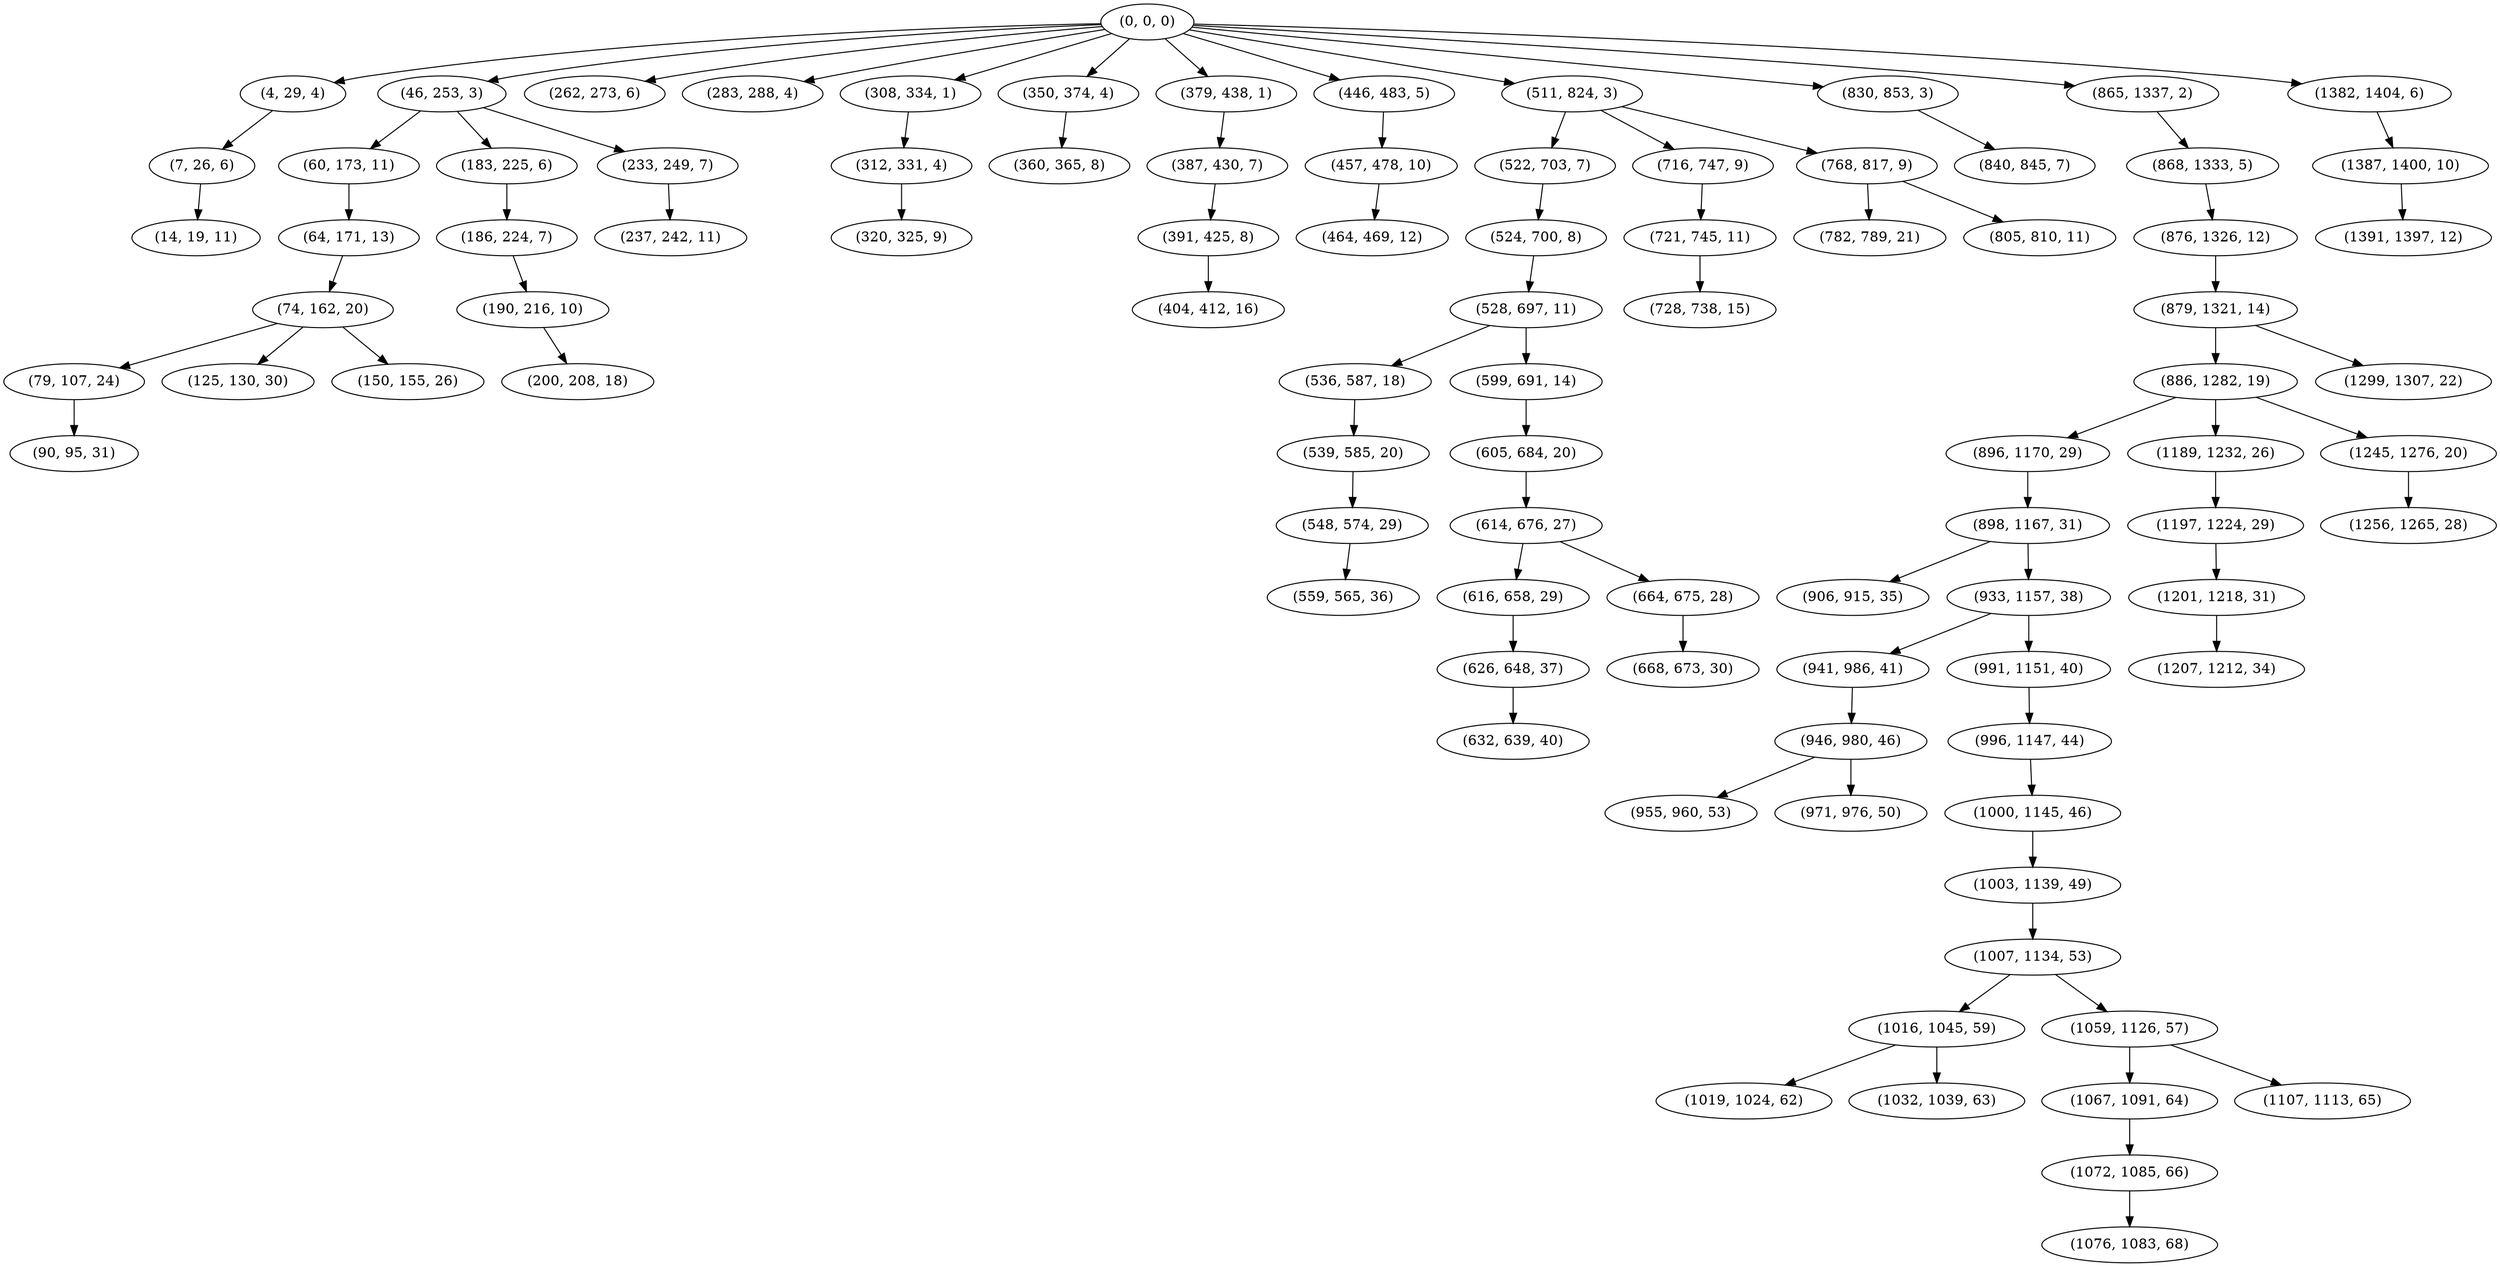 digraph tree {
    "(0, 0, 0)";
    "(4, 29, 4)";
    "(7, 26, 6)";
    "(14, 19, 11)";
    "(46, 253, 3)";
    "(60, 173, 11)";
    "(64, 171, 13)";
    "(74, 162, 20)";
    "(79, 107, 24)";
    "(90, 95, 31)";
    "(125, 130, 30)";
    "(150, 155, 26)";
    "(183, 225, 6)";
    "(186, 224, 7)";
    "(190, 216, 10)";
    "(200, 208, 18)";
    "(233, 249, 7)";
    "(237, 242, 11)";
    "(262, 273, 6)";
    "(283, 288, 4)";
    "(308, 334, 1)";
    "(312, 331, 4)";
    "(320, 325, 9)";
    "(350, 374, 4)";
    "(360, 365, 8)";
    "(379, 438, 1)";
    "(387, 430, 7)";
    "(391, 425, 8)";
    "(404, 412, 16)";
    "(446, 483, 5)";
    "(457, 478, 10)";
    "(464, 469, 12)";
    "(511, 824, 3)";
    "(522, 703, 7)";
    "(524, 700, 8)";
    "(528, 697, 11)";
    "(536, 587, 18)";
    "(539, 585, 20)";
    "(548, 574, 29)";
    "(559, 565, 36)";
    "(599, 691, 14)";
    "(605, 684, 20)";
    "(614, 676, 27)";
    "(616, 658, 29)";
    "(626, 648, 37)";
    "(632, 639, 40)";
    "(664, 675, 28)";
    "(668, 673, 30)";
    "(716, 747, 9)";
    "(721, 745, 11)";
    "(728, 738, 15)";
    "(768, 817, 9)";
    "(782, 789, 21)";
    "(805, 810, 11)";
    "(830, 853, 3)";
    "(840, 845, 7)";
    "(865, 1337, 2)";
    "(868, 1333, 5)";
    "(876, 1326, 12)";
    "(879, 1321, 14)";
    "(886, 1282, 19)";
    "(896, 1170, 29)";
    "(898, 1167, 31)";
    "(906, 915, 35)";
    "(933, 1157, 38)";
    "(941, 986, 41)";
    "(946, 980, 46)";
    "(955, 960, 53)";
    "(971, 976, 50)";
    "(991, 1151, 40)";
    "(996, 1147, 44)";
    "(1000, 1145, 46)";
    "(1003, 1139, 49)";
    "(1007, 1134, 53)";
    "(1016, 1045, 59)";
    "(1019, 1024, 62)";
    "(1032, 1039, 63)";
    "(1059, 1126, 57)";
    "(1067, 1091, 64)";
    "(1072, 1085, 66)";
    "(1076, 1083, 68)";
    "(1107, 1113, 65)";
    "(1189, 1232, 26)";
    "(1197, 1224, 29)";
    "(1201, 1218, 31)";
    "(1207, 1212, 34)";
    "(1245, 1276, 20)";
    "(1256, 1265, 28)";
    "(1299, 1307, 22)";
    "(1382, 1404, 6)";
    "(1387, 1400, 10)";
    "(1391, 1397, 12)";
    "(0, 0, 0)" -> "(4, 29, 4)";
    "(0, 0, 0)" -> "(46, 253, 3)";
    "(0, 0, 0)" -> "(262, 273, 6)";
    "(0, 0, 0)" -> "(283, 288, 4)";
    "(0, 0, 0)" -> "(308, 334, 1)";
    "(0, 0, 0)" -> "(350, 374, 4)";
    "(0, 0, 0)" -> "(379, 438, 1)";
    "(0, 0, 0)" -> "(446, 483, 5)";
    "(0, 0, 0)" -> "(511, 824, 3)";
    "(0, 0, 0)" -> "(830, 853, 3)";
    "(0, 0, 0)" -> "(865, 1337, 2)";
    "(0, 0, 0)" -> "(1382, 1404, 6)";
    "(4, 29, 4)" -> "(7, 26, 6)";
    "(7, 26, 6)" -> "(14, 19, 11)";
    "(46, 253, 3)" -> "(60, 173, 11)";
    "(46, 253, 3)" -> "(183, 225, 6)";
    "(46, 253, 3)" -> "(233, 249, 7)";
    "(60, 173, 11)" -> "(64, 171, 13)";
    "(64, 171, 13)" -> "(74, 162, 20)";
    "(74, 162, 20)" -> "(79, 107, 24)";
    "(74, 162, 20)" -> "(125, 130, 30)";
    "(74, 162, 20)" -> "(150, 155, 26)";
    "(79, 107, 24)" -> "(90, 95, 31)";
    "(183, 225, 6)" -> "(186, 224, 7)";
    "(186, 224, 7)" -> "(190, 216, 10)";
    "(190, 216, 10)" -> "(200, 208, 18)";
    "(233, 249, 7)" -> "(237, 242, 11)";
    "(308, 334, 1)" -> "(312, 331, 4)";
    "(312, 331, 4)" -> "(320, 325, 9)";
    "(350, 374, 4)" -> "(360, 365, 8)";
    "(379, 438, 1)" -> "(387, 430, 7)";
    "(387, 430, 7)" -> "(391, 425, 8)";
    "(391, 425, 8)" -> "(404, 412, 16)";
    "(446, 483, 5)" -> "(457, 478, 10)";
    "(457, 478, 10)" -> "(464, 469, 12)";
    "(511, 824, 3)" -> "(522, 703, 7)";
    "(511, 824, 3)" -> "(716, 747, 9)";
    "(511, 824, 3)" -> "(768, 817, 9)";
    "(522, 703, 7)" -> "(524, 700, 8)";
    "(524, 700, 8)" -> "(528, 697, 11)";
    "(528, 697, 11)" -> "(536, 587, 18)";
    "(528, 697, 11)" -> "(599, 691, 14)";
    "(536, 587, 18)" -> "(539, 585, 20)";
    "(539, 585, 20)" -> "(548, 574, 29)";
    "(548, 574, 29)" -> "(559, 565, 36)";
    "(599, 691, 14)" -> "(605, 684, 20)";
    "(605, 684, 20)" -> "(614, 676, 27)";
    "(614, 676, 27)" -> "(616, 658, 29)";
    "(614, 676, 27)" -> "(664, 675, 28)";
    "(616, 658, 29)" -> "(626, 648, 37)";
    "(626, 648, 37)" -> "(632, 639, 40)";
    "(664, 675, 28)" -> "(668, 673, 30)";
    "(716, 747, 9)" -> "(721, 745, 11)";
    "(721, 745, 11)" -> "(728, 738, 15)";
    "(768, 817, 9)" -> "(782, 789, 21)";
    "(768, 817, 9)" -> "(805, 810, 11)";
    "(830, 853, 3)" -> "(840, 845, 7)";
    "(865, 1337, 2)" -> "(868, 1333, 5)";
    "(868, 1333, 5)" -> "(876, 1326, 12)";
    "(876, 1326, 12)" -> "(879, 1321, 14)";
    "(879, 1321, 14)" -> "(886, 1282, 19)";
    "(879, 1321, 14)" -> "(1299, 1307, 22)";
    "(886, 1282, 19)" -> "(896, 1170, 29)";
    "(886, 1282, 19)" -> "(1189, 1232, 26)";
    "(886, 1282, 19)" -> "(1245, 1276, 20)";
    "(896, 1170, 29)" -> "(898, 1167, 31)";
    "(898, 1167, 31)" -> "(906, 915, 35)";
    "(898, 1167, 31)" -> "(933, 1157, 38)";
    "(933, 1157, 38)" -> "(941, 986, 41)";
    "(933, 1157, 38)" -> "(991, 1151, 40)";
    "(941, 986, 41)" -> "(946, 980, 46)";
    "(946, 980, 46)" -> "(955, 960, 53)";
    "(946, 980, 46)" -> "(971, 976, 50)";
    "(991, 1151, 40)" -> "(996, 1147, 44)";
    "(996, 1147, 44)" -> "(1000, 1145, 46)";
    "(1000, 1145, 46)" -> "(1003, 1139, 49)";
    "(1003, 1139, 49)" -> "(1007, 1134, 53)";
    "(1007, 1134, 53)" -> "(1016, 1045, 59)";
    "(1007, 1134, 53)" -> "(1059, 1126, 57)";
    "(1016, 1045, 59)" -> "(1019, 1024, 62)";
    "(1016, 1045, 59)" -> "(1032, 1039, 63)";
    "(1059, 1126, 57)" -> "(1067, 1091, 64)";
    "(1059, 1126, 57)" -> "(1107, 1113, 65)";
    "(1067, 1091, 64)" -> "(1072, 1085, 66)";
    "(1072, 1085, 66)" -> "(1076, 1083, 68)";
    "(1189, 1232, 26)" -> "(1197, 1224, 29)";
    "(1197, 1224, 29)" -> "(1201, 1218, 31)";
    "(1201, 1218, 31)" -> "(1207, 1212, 34)";
    "(1245, 1276, 20)" -> "(1256, 1265, 28)";
    "(1382, 1404, 6)" -> "(1387, 1400, 10)";
    "(1387, 1400, 10)" -> "(1391, 1397, 12)";
}
